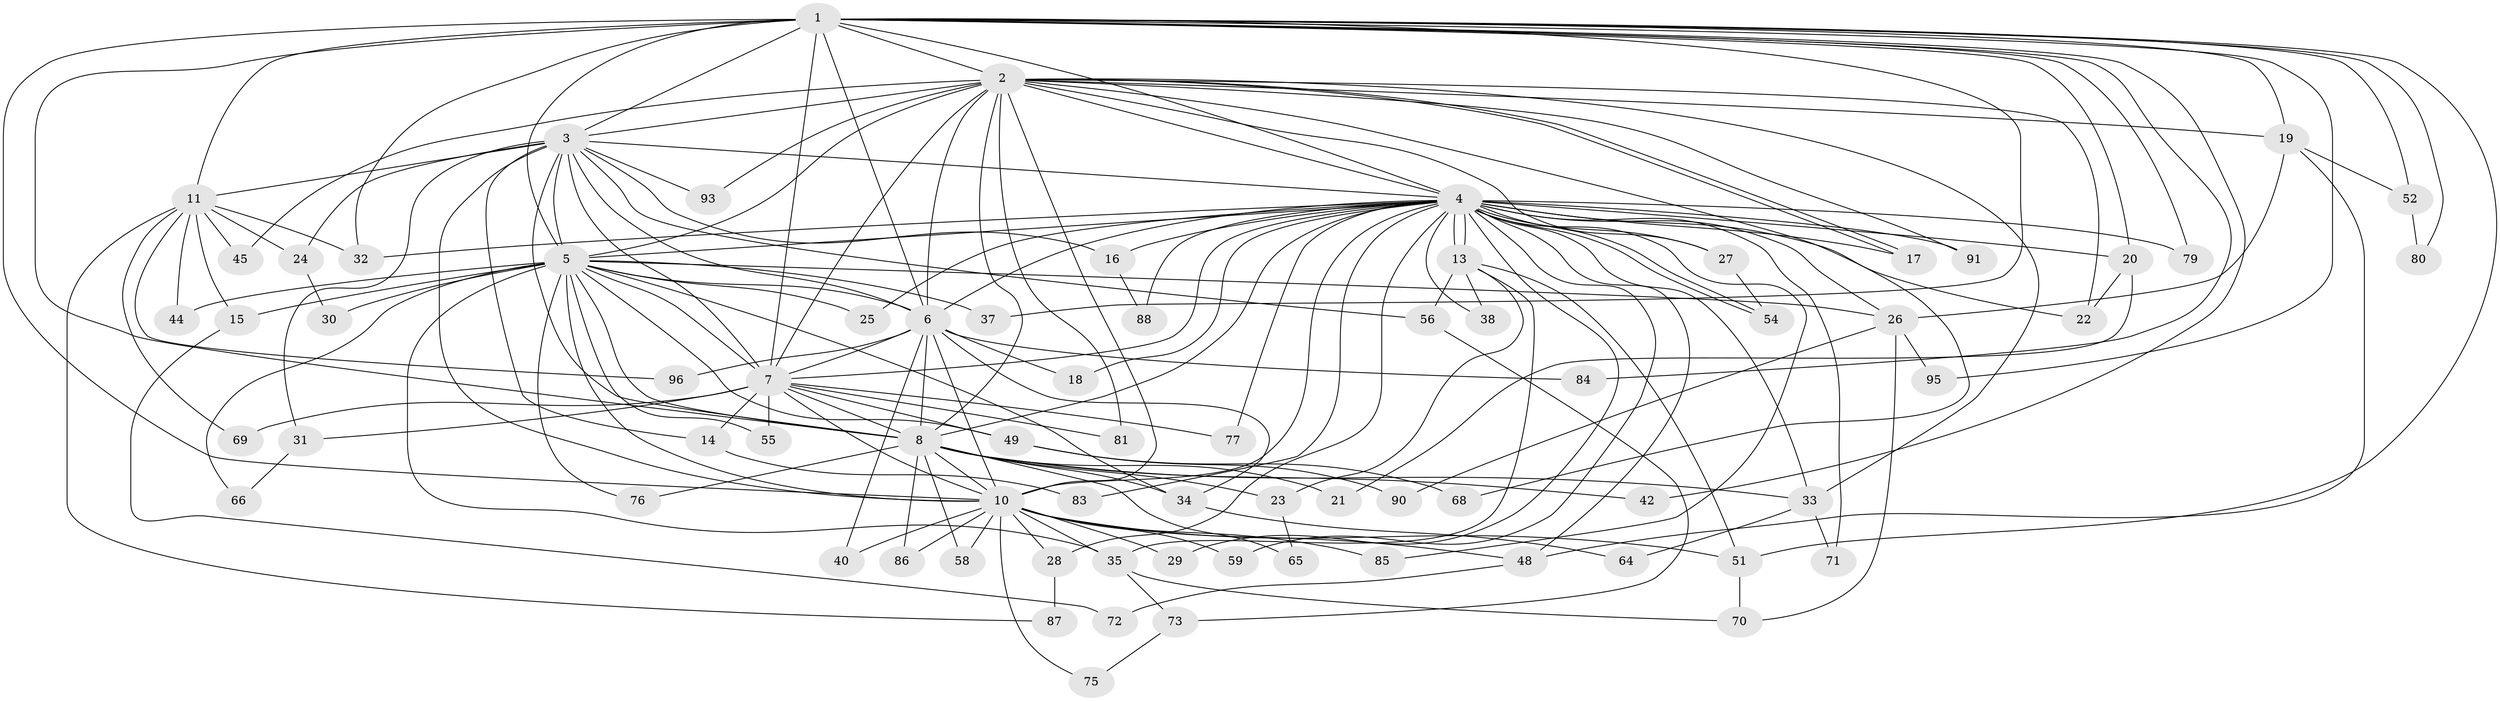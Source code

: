 // Generated by graph-tools (version 1.1) at 2025/23/03/03/25 07:23:37]
// undirected, 74 vertices, 177 edges
graph export_dot {
graph [start="1"]
  node [color=gray90,style=filled];
  1 [super="+9"];
  2 [super="+36"];
  3 [super="+57"];
  4 [super="+46"];
  5 [super="+41"];
  6 [super="+89"];
  7 [super="+47"];
  8 [super="+63"];
  10 [super="+12"];
  11 [super="+60"];
  13;
  14;
  15;
  16;
  17;
  18;
  19 [super="+43"];
  20;
  21;
  22 [super="+50"];
  23;
  24;
  25;
  26 [super="+82"];
  27 [super="+74"];
  28;
  29 [super="+53"];
  30;
  31;
  32 [super="+61"];
  33 [super="+92"];
  34 [super="+39"];
  35 [super="+67"];
  37;
  38;
  40;
  42;
  44;
  45;
  48 [super="+62"];
  49;
  51 [super="+78"];
  52;
  54;
  55;
  56;
  58;
  59;
  64;
  65;
  66;
  68;
  69;
  70 [super="+94"];
  71;
  72;
  73;
  75;
  76;
  77;
  79;
  80;
  81;
  83;
  84;
  85;
  86;
  87;
  88;
  90;
  91;
  93;
  95;
  96;
  1 -- 2 [weight=2];
  1 -- 3 [weight=2];
  1 -- 4 [weight=2];
  1 -- 5 [weight=2];
  1 -- 6 [weight=3];
  1 -- 7 [weight=3];
  1 -- 8 [weight=2];
  1 -- 10 [weight=2];
  1 -- 51;
  1 -- 79;
  1 -- 80;
  1 -- 84;
  1 -- 95;
  1 -- 32;
  1 -- 37;
  1 -- 11;
  1 -- 42;
  1 -- 19 [weight=2];
  1 -- 20;
  1 -- 52;
  2 -- 3;
  2 -- 4;
  2 -- 5;
  2 -- 6 [weight=2];
  2 -- 7;
  2 -- 8;
  2 -- 10;
  2 -- 17;
  2 -- 17;
  2 -- 19;
  2 -- 22;
  2 -- 27;
  2 -- 45;
  2 -- 68;
  2 -- 81;
  2 -- 91;
  2 -- 93;
  2 -- 33;
  3 -- 4;
  3 -- 5;
  3 -- 6;
  3 -- 7;
  3 -- 8;
  3 -- 10;
  3 -- 11;
  3 -- 14;
  3 -- 16;
  3 -- 24;
  3 -- 31 [weight=2];
  3 -- 56;
  3 -- 93;
  4 -- 5;
  4 -- 6;
  4 -- 7;
  4 -- 8;
  4 -- 10;
  4 -- 13;
  4 -- 13;
  4 -- 16;
  4 -- 18;
  4 -- 20;
  4 -- 22;
  4 -- 25;
  4 -- 27;
  4 -- 28;
  4 -- 29;
  4 -- 33;
  4 -- 38;
  4 -- 48;
  4 -- 54;
  4 -- 54;
  4 -- 59;
  4 -- 71;
  4 -- 77;
  4 -- 79;
  4 -- 83;
  4 -- 85;
  4 -- 88;
  4 -- 91;
  4 -- 17;
  4 -- 32;
  4 -- 26;
  5 -- 6;
  5 -- 7 [weight=2];
  5 -- 8;
  5 -- 10;
  5 -- 15;
  5 -- 25;
  5 -- 26;
  5 -- 30;
  5 -- 34;
  5 -- 35;
  5 -- 37;
  5 -- 49;
  5 -- 66;
  5 -- 76;
  5 -- 55;
  5 -- 44;
  6 -- 7;
  6 -- 8;
  6 -- 10 [weight=2];
  6 -- 18;
  6 -- 40;
  6 -- 84;
  6 -- 96;
  6 -- 34;
  7 -- 8;
  7 -- 10;
  7 -- 14;
  7 -- 31;
  7 -- 49;
  7 -- 55;
  7 -- 69;
  7 -- 77;
  7 -- 81;
  8 -- 10;
  8 -- 21;
  8 -- 23;
  8 -- 33;
  8 -- 34;
  8 -- 42;
  8 -- 58;
  8 -- 76;
  8 -- 86;
  8 -- 65;
  10 -- 28;
  10 -- 29 [weight=2];
  10 -- 40;
  10 -- 51;
  10 -- 58;
  10 -- 59;
  10 -- 75;
  10 -- 85;
  10 -- 86;
  10 -- 48;
  10 -- 35;
  11 -- 15 [weight=2];
  11 -- 24;
  11 -- 32;
  11 -- 44;
  11 -- 45;
  11 -- 87;
  11 -- 96;
  11 -- 69;
  13 -- 23;
  13 -- 35;
  13 -- 38;
  13 -- 56;
  13 -- 51;
  14 -- 83;
  15 -- 72;
  16 -- 88;
  19 -- 26;
  19 -- 48;
  19 -- 52;
  20 -- 21;
  20 -- 22;
  23 -- 65;
  24 -- 30;
  26 -- 95;
  26 -- 90;
  26 -- 70;
  27 -- 54;
  28 -- 87;
  31 -- 66;
  33 -- 64;
  33 -- 71;
  34 -- 64;
  35 -- 70;
  35 -- 73;
  48 -- 72;
  49 -- 68;
  49 -- 90;
  51 -- 70;
  52 -- 80;
  56 -- 73;
  73 -- 75;
}
